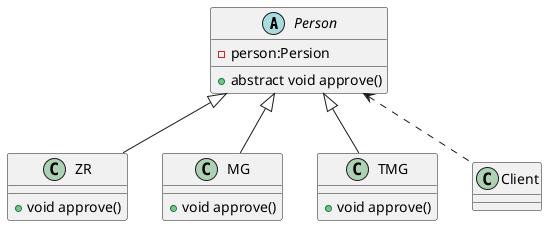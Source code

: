 @startuml

abstract class Person{
    - person:Persion
    + abstract void approve()
}
class ZR{
    + void approve()
}

class MG{
    + void approve()
}

class TMG{
    + void approve()
}

Person <|--ZR
Person <|--MG
Person <|--TMG

class Client
Person <.. Client

@enduml

/'
Sunny软件公司的OA系统需要提供一个假条审批模块:
如果员工请假天数小于3天，主任 可以审批该假条;如
果员工请假天数大于等于3天，小于10天，经理可以审批
;如果员工 请假天数大于等于10天，小于30天，总经理
可以审批;如果超过30天，总经理也不能审 批，提示
相应的拒绝信息。试用职责链模式设计该假条审批模块
'/